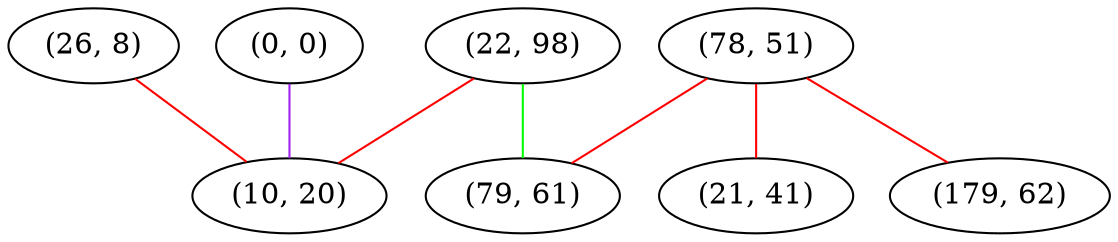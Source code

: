 graph "" {
"(22, 98)";
"(26, 8)";
"(78, 51)";
"(0, 0)";
"(21, 41)";
"(79, 61)";
"(10, 20)";
"(179, 62)";
"(22, 98)" -- "(79, 61)"  [color=green, key=0, weight=2];
"(22, 98)" -- "(10, 20)"  [color=red, key=0, weight=1];
"(26, 8)" -- "(10, 20)"  [color=red, key=0, weight=1];
"(78, 51)" -- "(21, 41)"  [color=red, key=0, weight=1];
"(78, 51)" -- "(79, 61)"  [color=red, key=0, weight=1];
"(78, 51)" -- "(179, 62)"  [color=red, key=0, weight=1];
"(0, 0)" -- "(10, 20)"  [color=purple, key=0, weight=4];
}
